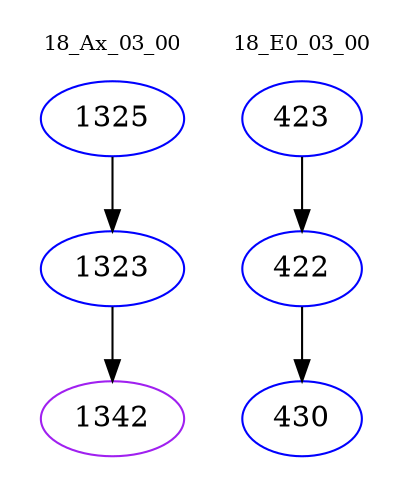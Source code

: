 digraph{
subgraph cluster_0 {
color = white
label = "18_Ax_03_00";
fontsize=10;
T0_1325 [label="1325", color="blue"]
T0_1325 -> T0_1323 [color="black"]
T0_1323 [label="1323", color="blue"]
T0_1323 -> T0_1342 [color="black"]
T0_1342 [label="1342", color="purple"]
}
subgraph cluster_1 {
color = white
label = "18_E0_03_00";
fontsize=10;
T1_423 [label="423", color="blue"]
T1_423 -> T1_422 [color="black"]
T1_422 [label="422", color="blue"]
T1_422 -> T1_430 [color="black"]
T1_430 [label="430", color="blue"]
}
}
